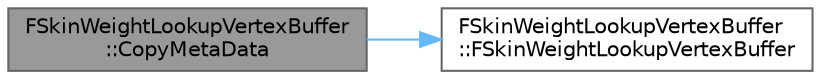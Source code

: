digraph "FSkinWeightLookupVertexBuffer::CopyMetaData"
{
 // INTERACTIVE_SVG=YES
 // LATEX_PDF_SIZE
  bgcolor="transparent";
  edge [fontname=Helvetica,fontsize=10,labelfontname=Helvetica,labelfontsize=10];
  node [fontname=Helvetica,fontsize=10,shape=box,height=0.2,width=0.4];
  rankdir="LR";
  Node1 [id="Node000001",label="FSkinWeightLookupVertexBuffer\l::CopyMetaData",height=0.2,width=0.4,color="gray40", fillcolor="grey60", style="filled", fontcolor="black",tooltip=" "];
  Node1 -> Node2 [id="edge1_Node000001_Node000002",color="steelblue1",style="solid",tooltip=" "];
  Node2 [id="Node000002",label="FSkinWeightLookupVertexBuffer\l::FSkinWeightLookupVertexBuffer",height=0.2,width=0.4,color="grey40", fillcolor="white", style="filled",URL="$dd/d4c/classFSkinWeightLookupVertexBuffer.html#a4c0e256bd767ab995194976977c0d6f8",tooltip="Default constructor."];
}
